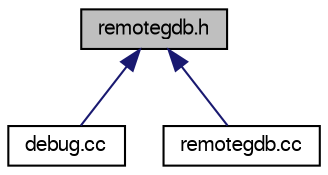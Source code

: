 digraph G
{
  edge [fontname="FreeSans",fontsize="10",labelfontname="FreeSans",labelfontsize="10"];
  node [fontname="FreeSans",fontsize="10",shape=record];
  Node1 [label="remotegdb.h",height=0.2,width=0.4,color="black", fillcolor="grey75", style="filled" fontcolor="black"];
  Node1 -> Node2 [dir=back,color="midnightblue",fontsize="10",style="solid"];
  Node2 [label="debug.cc",height=0.2,width=0.4,color="black", fillcolor="white", style="filled",URL="$debug_8cc.html"];
  Node1 -> Node3 [dir=back,color="midnightblue",fontsize="10",style="solid"];
  Node3 [label="remotegdb.cc",height=0.2,width=0.4,color="black", fillcolor="white", style="filled",URL="$remotegdb_8cc.html"];
}
